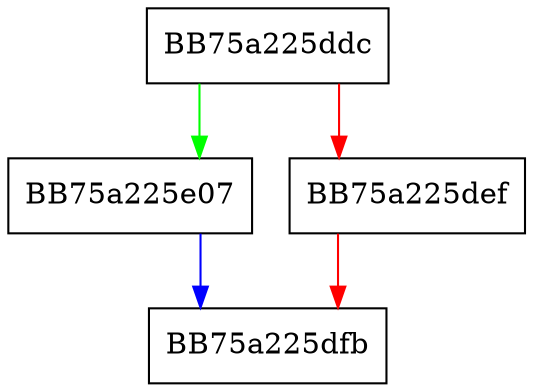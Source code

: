 digraph AddSignerInfo {
  node [shape="box"];
  graph [splines=ortho];
  BB75a225ddc -> BB75a225e07 [color="green"];
  BB75a225ddc -> BB75a225def [color="red"];
  BB75a225def -> BB75a225dfb [color="red"];
  BB75a225e07 -> BB75a225dfb [color="blue"];
}